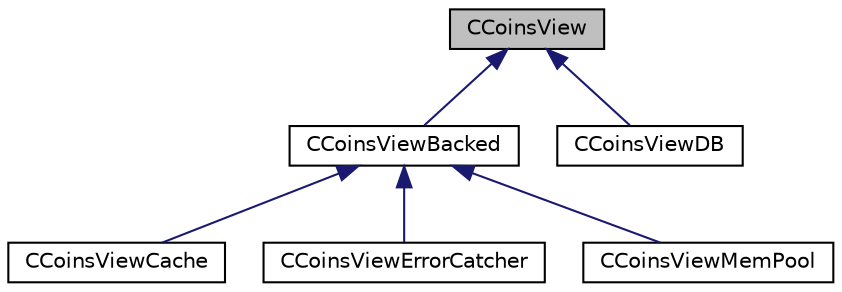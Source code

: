 digraph "CCoinsView"
{
 // LATEX_PDF_SIZE
  edge [fontname="Helvetica",fontsize="10",labelfontname="Helvetica",labelfontsize="10"];
  node [fontname="Helvetica",fontsize="10",shape=record];
  Node0 [label="CCoinsView",height=0.2,width=0.4,color="black", fillcolor="grey75", style="filled", fontcolor="black",tooltip=" "];
  Node0 -> Node1 [dir="back",color="midnightblue",fontsize="10",style="solid"];
  Node1 [label="CCoinsViewBacked",height=0.2,width=0.4,color="black", fillcolor="white", style="filled",URL="$class_c_coins_view_backed.html",tooltip=" "];
  Node1 -> Node2 [dir="back",color="midnightblue",fontsize="10",style="solid"];
  Node2 [label="CCoinsViewCache",height=0.2,width=0.4,color="black", fillcolor="white", style="filled",URL="$class_c_coins_view_cache.html",tooltip=" "];
  Node1 -> Node3 [dir="back",color="midnightblue",fontsize="10",style="solid"];
  Node3 [label="CCoinsViewErrorCatcher",height=0.2,width=0.4,color="black", fillcolor="white", style="filled",URL="$class_c_coins_view_error_catcher.html",tooltip=" "];
  Node1 -> Node4 [dir="back",color="midnightblue",fontsize="10",style="solid"];
  Node4 [label="CCoinsViewMemPool",height=0.2,width=0.4,color="black", fillcolor="white", style="filled",URL="$class_c_coins_view_mem_pool.html",tooltip=" "];
  Node0 -> Node5 [dir="back",color="midnightblue",fontsize="10",style="solid"];
  Node5 [label="CCoinsViewDB",height=0.2,width=0.4,color="black", fillcolor="white", style="filled",URL="$class_c_coins_view_d_b.html",tooltip=" "];
}

